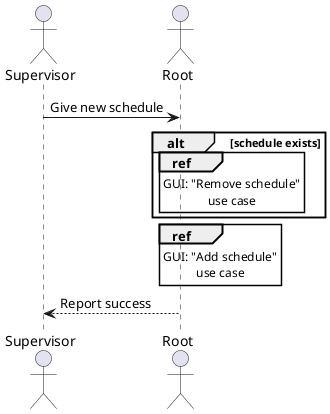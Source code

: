 @startuml Add_Schedule

actor Supervisor
actor Root

Supervisor -> Root : Give new schedule
alt schedule exists
ref over Root : GUI: "Remove schedule"\nuse case 
end
ref over Root : GUI: "Add schedule"\nuse case 
Root --> Supervisor : Report success

@enduml
